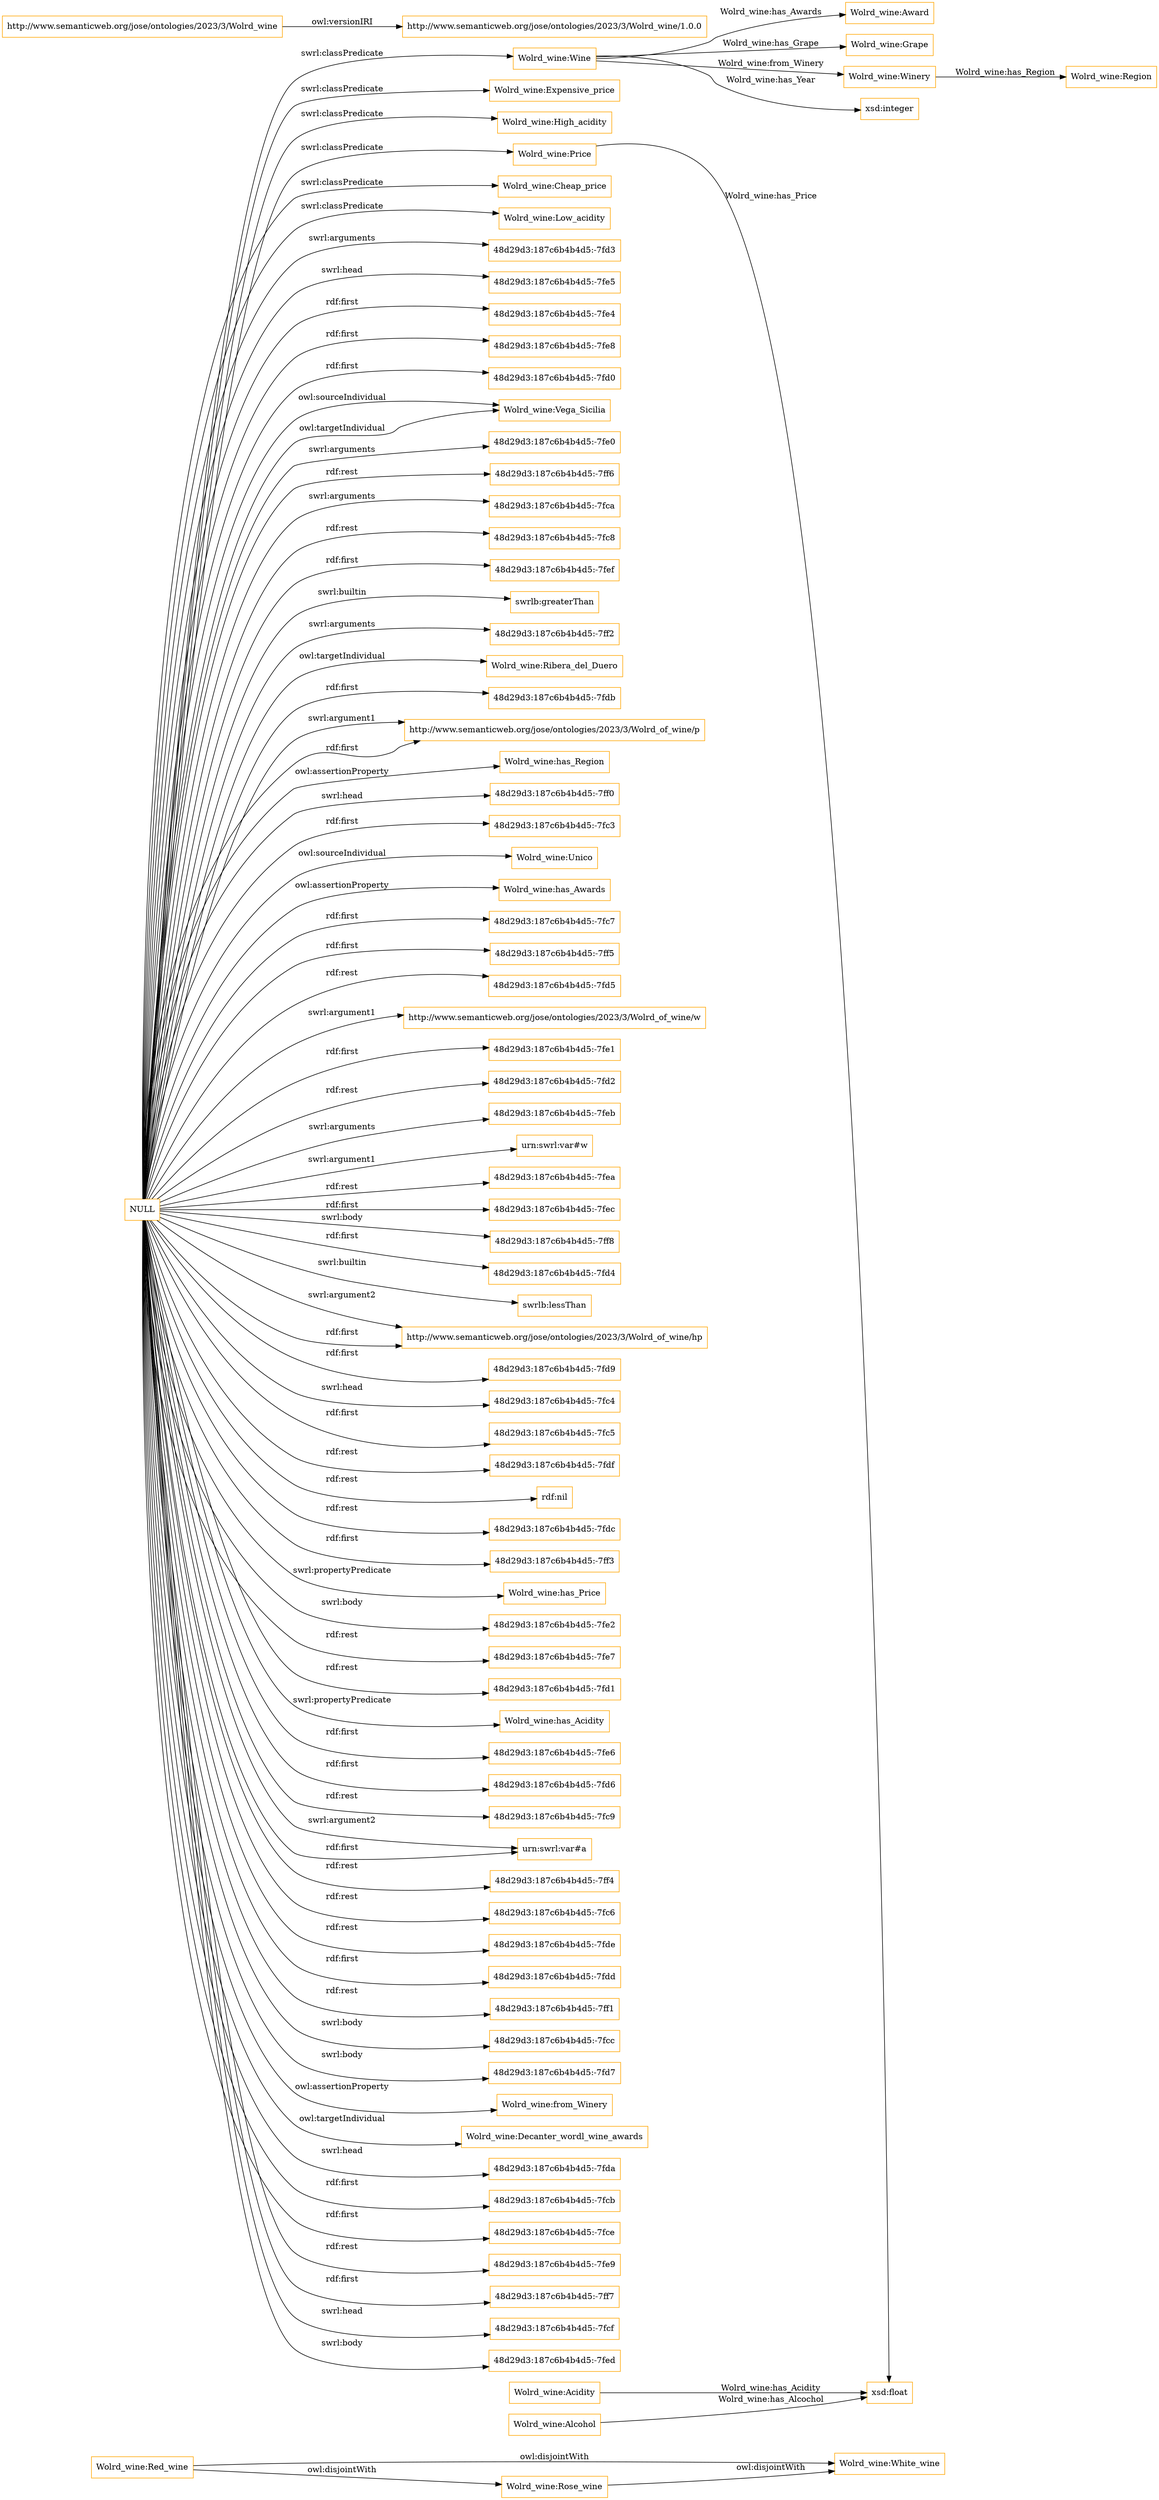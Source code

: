 digraph ar2dtool_diagram { 
rankdir=LR;
size="1501"
node [shape = rectangle, color="orange"]; "Wolrd_wine:White_wine" "Wolrd_wine:Wine" "Wolrd_wine:Award" "Wolrd_wine:Grape" "Wolrd_wine:Expensive_price" "Wolrd_wine:High_acidity" "Wolrd_wine:Winery" "Wolrd_wine:Acidity" "Wolrd_wine:Price" "Wolrd_wine:Alcohol" "Wolrd_wine:Rose_wine" "Wolrd_wine:Cheap_price" "Wolrd_wine:Low_acidity" "Wolrd_wine:Region" "Wolrd_wine:Red_wine" ; /*classes style*/
	"http://www.semanticweb.org/jose/ontologies/2023/3/Wolrd_wine" -> "http://www.semanticweb.org/jose/ontologies/2023/3/Wolrd_wine/1.0.0" [ label = "owl:versionIRI" ];
	"Wolrd_wine:Red_wine" -> "Wolrd_wine:White_wine" [ label = "owl:disjointWith" ];
	"Wolrd_wine:Red_wine" -> "Wolrd_wine:Rose_wine" [ label = "owl:disjointWith" ];
	"Wolrd_wine:Rose_wine" -> "Wolrd_wine:White_wine" [ label = "owl:disjointWith" ];
	"NULL" -> "Wolrd_wine:Low_acidity" [ label = "swrl:classPredicate" ];
	"NULL" -> "48d29d3:187c6b4b4d5:-7fd3" [ label = "swrl:arguments" ];
	"NULL" -> "48d29d3:187c6b4b4d5:-7fe5" [ label = "swrl:head" ];
	"NULL" -> "48d29d3:187c6b4b4d5:-7fe4" [ label = "rdf:first" ];
	"NULL" -> "48d29d3:187c6b4b4d5:-7fe8" [ label = "rdf:first" ];
	"NULL" -> "48d29d3:187c6b4b4d5:-7fd0" [ label = "rdf:first" ];
	"NULL" -> "Wolrd_wine:Vega_Sicilia" [ label = "owl:sourceIndividual" ];
	"NULL" -> "48d29d3:187c6b4b4d5:-7fe0" [ label = "swrl:arguments" ];
	"NULL" -> "48d29d3:187c6b4b4d5:-7ff6" [ label = "rdf:rest" ];
	"NULL" -> "48d29d3:187c6b4b4d5:-7fca" [ label = "swrl:arguments" ];
	"NULL" -> "48d29d3:187c6b4b4d5:-7fc8" [ label = "rdf:rest" ];
	"NULL" -> "48d29d3:187c6b4b4d5:-7fef" [ label = "rdf:first" ];
	"NULL" -> "swrlb:greaterThan" [ label = "swrl:builtin" ];
	"NULL" -> "48d29d3:187c6b4b4d5:-7ff2" [ label = "swrl:arguments" ];
	"NULL" -> "Wolrd_wine:Ribera_del_Duero" [ label = "owl:targetIndividual" ];
	"NULL" -> "48d29d3:187c6b4b4d5:-7fdb" [ label = "rdf:first" ];
	"NULL" -> "http://www.semanticweb.org/jose/ontologies/2023/3/Wolrd_of_wine/p" [ label = "swrl:argument1" ];
	"NULL" -> "Wolrd_wine:has_Region" [ label = "owl:assertionProperty" ];
	"NULL" -> "48d29d3:187c6b4b4d5:-7ff0" [ label = "swrl:head" ];
	"NULL" -> "48d29d3:187c6b4b4d5:-7fc3" [ label = "rdf:first" ];
	"NULL" -> "Wolrd_wine:Unico" [ label = "owl:sourceIndividual" ];
	"NULL" -> "Wolrd_wine:has_Awards" [ label = "owl:assertionProperty" ];
	"NULL" -> "48d29d3:187c6b4b4d5:-7fc7" [ label = "rdf:first" ];
	"NULL" -> "Wolrd_wine:Price" [ label = "swrl:classPredicate" ];
	"NULL" -> "48d29d3:187c6b4b4d5:-7ff5" [ label = "rdf:first" ];
	"NULL" -> "48d29d3:187c6b4b4d5:-7fd5" [ label = "rdf:rest" ];
	"NULL" -> "http://www.semanticweb.org/jose/ontologies/2023/3/Wolrd_of_wine/w" [ label = "swrl:argument1" ];
	"NULL" -> "48d29d3:187c6b4b4d5:-7fe1" [ label = "rdf:first" ];
	"NULL" -> "48d29d3:187c6b4b4d5:-7fd2" [ label = "rdf:rest" ];
	"NULL" -> "48d29d3:187c6b4b4d5:-7feb" [ label = "swrl:arguments" ];
	"NULL" -> "urn:swrl:var#w" [ label = "swrl:argument1" ];
	"NULL" -> "48d29d3:187c6b4b4d5:-7fea" [ label = "rdf:rest" ];
	"NULL" -> "48d29d3:187c6b4b4d5:-7fec" [ label = "rdf:first" ];
	"NULL" -> "48d29d3:187c6b4b4d5:-7ff8" [ label = "swrl:body" ];
	"NULL" -> "48d29d3:187c6b4b4d5:-7fd4" [ label = "rdf:first" ];
	"NULL" -> "http://www.semanticweb.org/jose/ontologies/2023/3/Wolrd_of_wine/p" [ label = "rdf:first" ];
	"NULL" -> "swrlb:lessThan" [ label = "swrl:builtin" ];
	"NULL" -> "http://www.semanticweb.org/jose/ontologies/2023/3/Wolrd_of_wine/hp" [ label = "swrl:argument2" ];
	"NULL" -> "48d29d3:187c6b4b4d5:-7fd9" [ label = "rdf:first" ];
	"NULL" -> "48d29d3:187c6b4b4d5:-7fc4" [ label = "swrl:head" ];
	"NULL" -> "Wolrd_wine:Vega_Sicilia" [ label = "owl:targetIndividual" ];
	"NULL" -> "48d29d3:187c6b4b4d5:-7fc5" [ label = "rdf:first" ];
	"NULL" -> "48d29d3:187c6b4b4d5:-7fdf" [ label = "rdf:rest" ];
	"NULL" -> "Wolrd_wine:Expensive_price" [ label = "swrl:classPredicate" ];
	"NULL" -> "rdf:nil" [ label = "rdf:rest" ];
	"NULL" -> "Wolrd_wine:Wine" [ label = "swrl:classPredicate" ];
	"NULL" -> "48d29d3:187c6b4b4d5:-7fdc" [ label = "rdf:rest" ];
	"NULL" -> "48d29d3:187c6b4b4d5:-7ff3" [ label = "rdf:first" ];
	"NULL" -> "Wolrd_wine:has_Price" [ label = "swrl:propertyPredicate" ];
	"NULL" -> "48d29d3:187c6b4b4d5:-7fe2" [ label = "swrl:body" ];
	"NULL" -> "http://www.semanticweb.org/jose/ontologies/2023/3/Wolrd_of_wine/hp" [ label = "rdf:first" ];
	"NULL" -> "Wolrd_wine:Cheap_price" [ label = "swrl:classPredicate" ];
	"NULL" -> "48d29d3:187c6b4b4d5:-7fe7" [ label = "rdf:rest" ];
	"NULL" -> "48d29d3:187c6b4b4d5:-7fd1" [ label = "rdf:rest" ];
	"NULL" -> "Wolrd_wine:has_Acidity" [ label = "swrl:propertyPredicate" ];
	"NULL" -> "48d29d3:187c6b4b4d5:-7fe6" [ label = "rdf:first" ];
	"NULL" -> "48d29d3:187c6b4b4d5:-7fd6" [ label = "rdf:first" ];
	"NULL" -> "48d29d3:187c6b4b4d5:-7fc9" [ label = "rdf:rest" ];
	"NULL" -> "urn:swrl:var#a" [ label = "swrl:argument2" ];
	"NULL" -> "48d29d3:187c6b4b4d5:-7ff4" [ label = "rdf:rest" ];
	"NULL" -> "48d29d3:187c6b4b4d5:-7fc6" [ label = "rdf:rest" ];
	"NULL" -> "urn:swrl:var#a" [ label = "rdf:first" ];
	"NULL" -> "48d29d3:187c6b4b4d5:-7fde" [ label = "rdf:rest" ];
	"NULL" -> "48d29d3:187c6b4b4d5:-7fdd" [ label = "rdf:first" ];
	"NULL" -> "48d29d3:187c6b4b4d5:-7ff1" [ label = "rdf:rest" ];
	"NULL" -> "48d29d3:187c6b4b4d5:-7fcc" [ label = "swrl:body" ];
	"NULL" -> "48d29d3:187c6b4b4d5:-7fd7" [ label = "swrl:body" ];
	"NULL" -> "Wolrd_wine:from_Winery" [ label = "owl:assertionProperty" ];
	"NULL" -> "Wolrd_wine:Decanter_wordl_wine_awards" [ label = "owl:targetIndividual" ];
	"NULL" -> "48d29d3:187c6b4b4d5:-7fda" [ label = "swrl:head" ];
	"NULL" -> "48d29d3:187c6b4b4d5:-7fcb" [ label = "rdf:first" ];
	"NULL" -> "48d29d3:187c6b4b4d5:-7fce" [ label = "rdf:first" ];
	"NULL" -> "48d29d3:187c6b4b4d5:-7fe9" [ label = "rdf:rest" ];
	"NULL" -> "Wolrd_wine:High_acidity" [ label = "swrl:classPredicate" ];
	"NULL" -> "48d29d3:187c6b4b4d5:-7ff7" [ label = "rdf:first" ];
	"NULL" -> "48d29d3:187c6b4b4d5:-7fcf" [ label = "swrl:head" ];
	"NULL" -> "48d29d3:187c6b4b4d5:-7fed" [ label = "swrl:body" ];
	"Wolrd_wine:Price" -> "xsd:float" [ label = "Wolrd_wine:has_Price" ];
	"Wolrd_wine:Alcohol" -> "xsd:float" [ label = "Wolrd_wine:has_Alcochol" ];
	"Wolrd_wine:Wine" -> "xsd:integer" [ label = "Wolrd_wine:has_Year" ];
	"Wolrd_wine:Acidity" -> "xsd:float" [ label = "Wolrd_wine:has_Acidity" ];
	"Wolrd_wine:Winery" -> "Wolrd_wine:Region" [ label = "Wolrd_wine:has_Region" ];
	"Wolrd_wine:Wine" -> "Wolrd_wine:Grape" [ label = "Wolrd_wine:has_Grape" ];
	"Wolrd_wine:Wine" -> "Wolrd_wine:Winery" [ label = "Wolrd_wine:from_Winery" ];
	"Wolrd_wine:Wine" -> "Wolrd_wine:Award" [ label = "Wolrd_wine:has_Awards" ];

}
